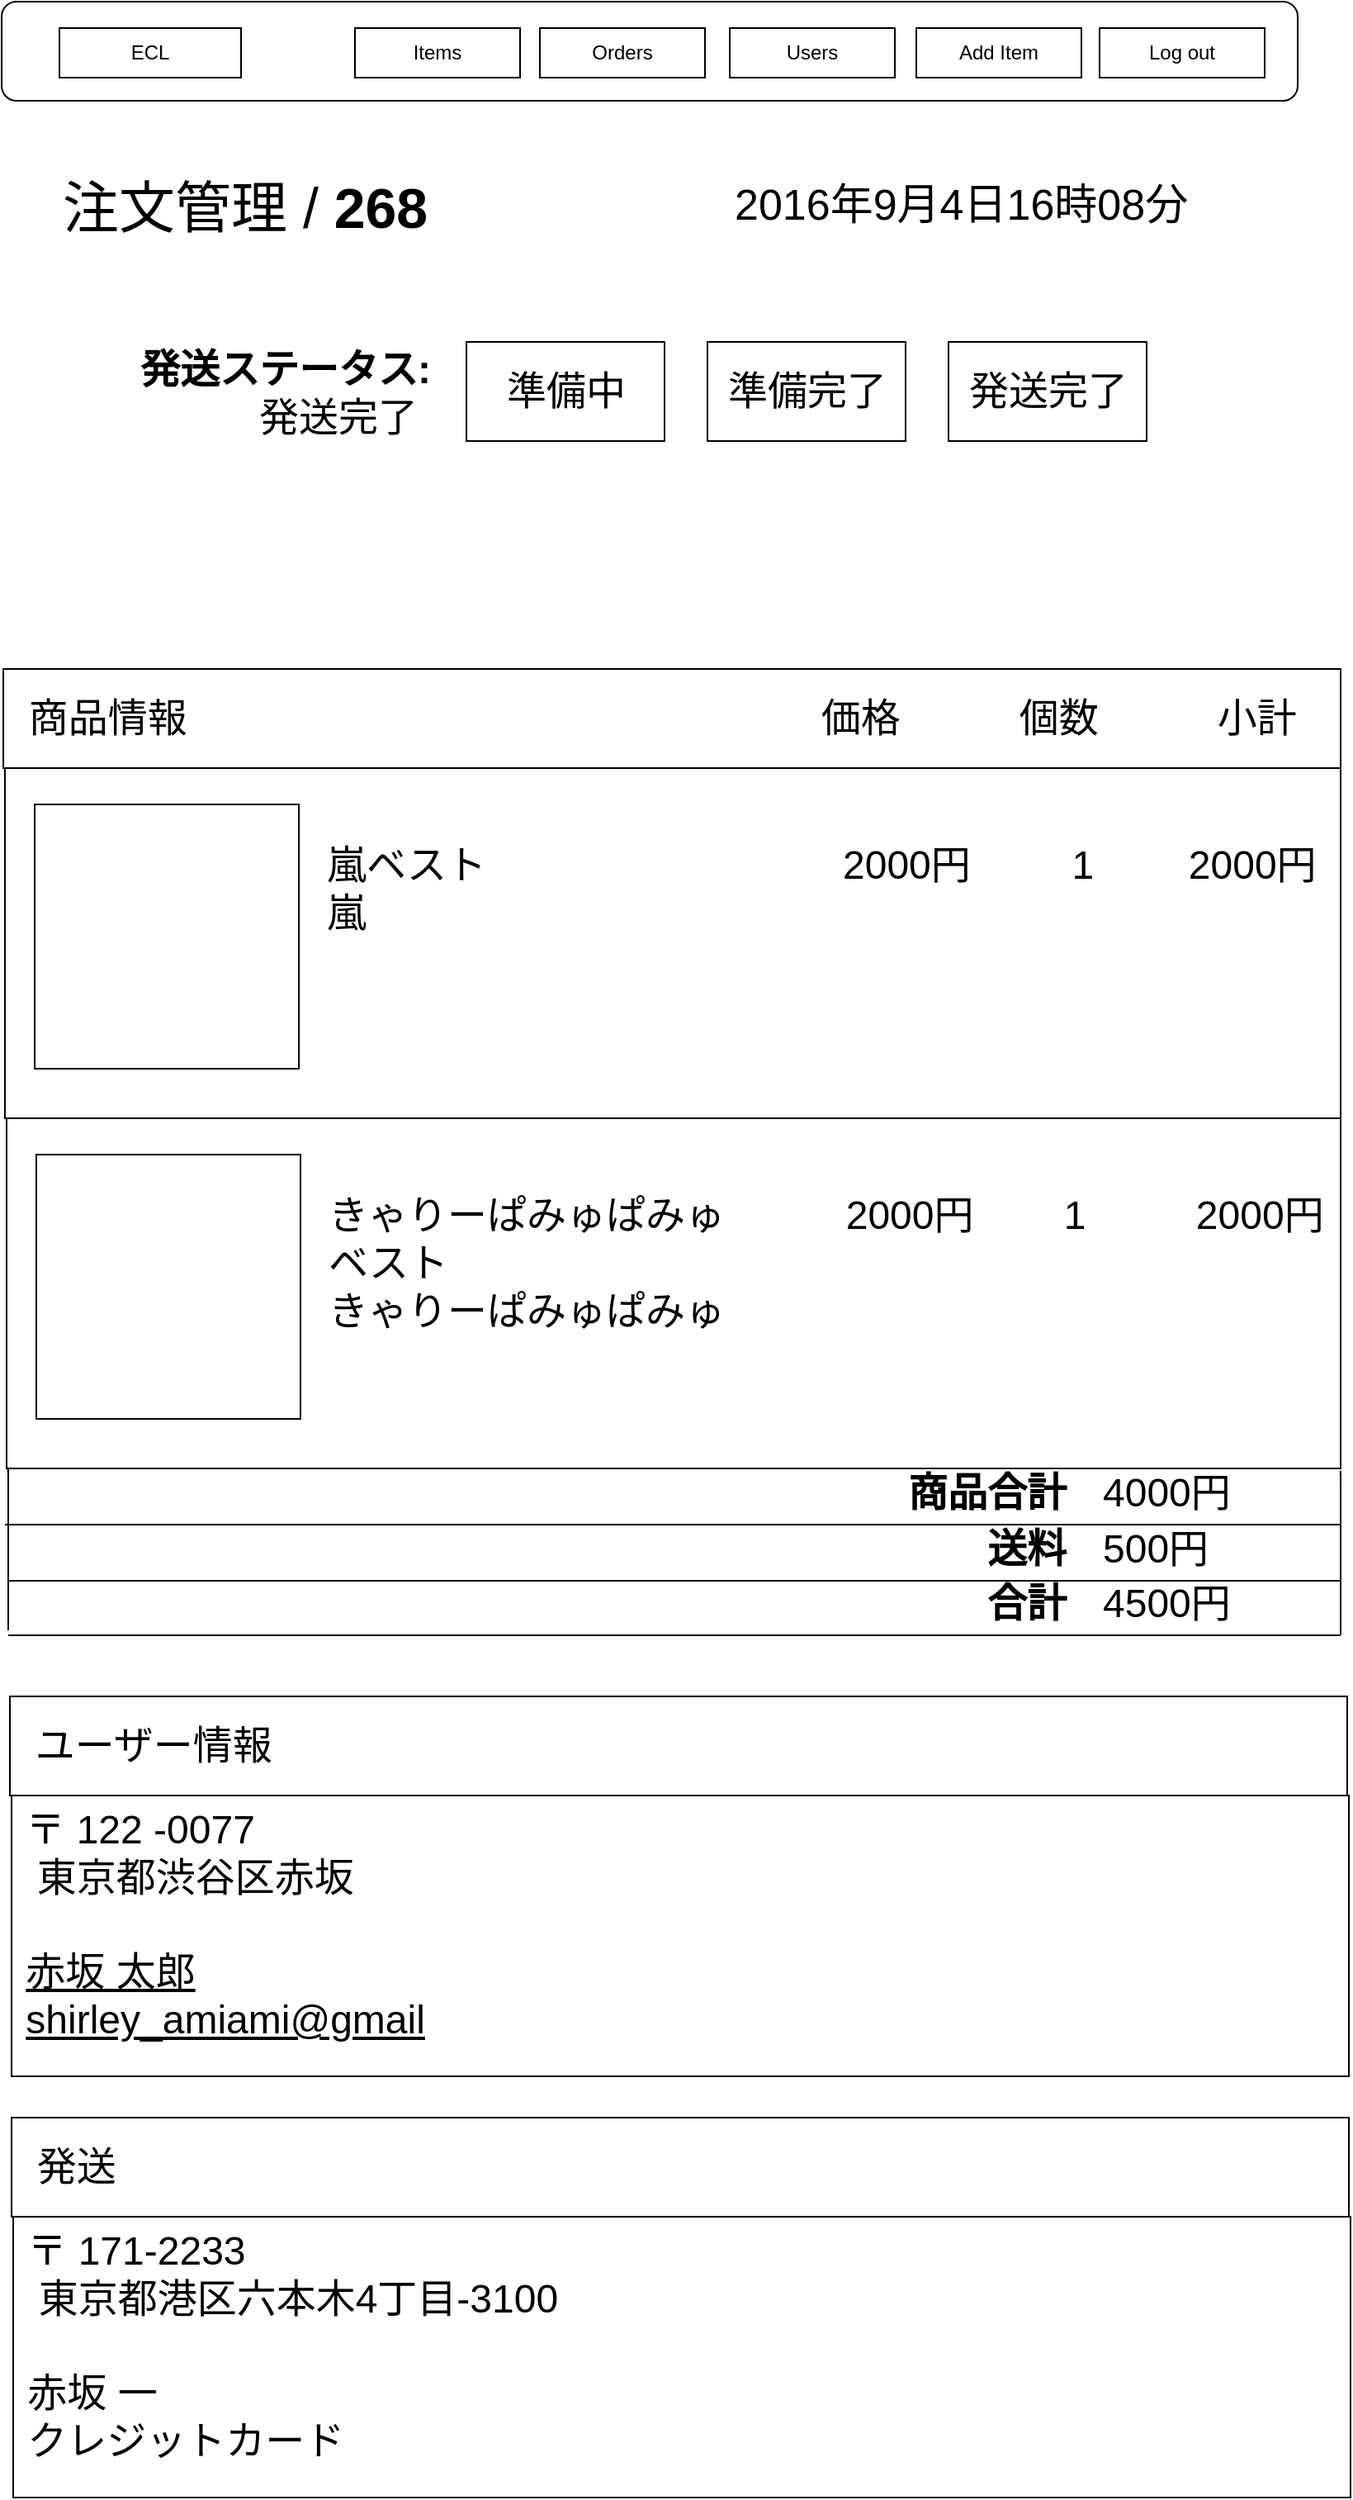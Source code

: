 <mxfile version="10.9.4" type="github"><diagram id="50Dxd6yPXRq7qMc2vB97" name="Page-1"><mxGraphModel dx="766" dy="427" grid="1" gridSize="10" guides="1" tooltips="1" connect="1" arrows="1" fold="1" page="1" pageScale="1" pageWidth="827" pageHeight="1169" math="0" shadow="0"><root><mxCell id="0"/><mxCell id="1" parent="0"/><mxCell id="yU847jWpAC5zH6UG1YoQ-23" value="&lt;p style=&quot;line-height: 140%&quot;&gt;4000円&lt;br&gt;500円&lt;br&gt;4500円&lt;br&gt;&lt;/p&gt;" style="rounded=0;whiteSpace=wrap;html=1;strokeColor=none;fillColor=none;fontSize=24;align=left;" parent="1" vertex="1"><mxGeometry x="690" y="940" width="120" height="60" as="geometry"/></mxCell><mxCell id="yU847jWpAC5zH6UG1YoQ-16" value="" style="rounded=0;whiteSpace=wrap;html=1;strokeColor=#000000;fontSize=24;fillColor=none;" parent="1" vertex="1"><mxGeometry x="27" y="498" width="809" height="212" as="geometry"/></mxCell><mxCell id="UZSk_sChq5RonT3k2Ovc-3" value="&lt;span style=&quot;font-family: &amp;#34;helvetica&amp;#34; , &amp;#34;arial&amp;#34; , sans-serif ; font-size: 0px&quot;&gt;%3CmxGraphModel%3E%3Croot%3E%3CmxCell%20id%3D%220%22%2F%3E%3CmxCell%20id%3D%221%22%20parent%3D%220%22%2F%3E%3CmxCell%20id%3D%222%22%20value%3D%22Top%22%20style%3D%22rounded%3D0%3BwhiteSpace%3Dwrap%3Bhtml%3D1%3B%22%20vertex%3D%221%22%20parent%3D%221%22%3E%3CmxGeometry%20x%3D%22317.5%22%20y%3D%2250%22%20width%3D%22100%22%20height%3D%2230%22%20as%3D%22geometry%22%2F%3E%3C%2FmxCell%3E%3C%2Froot%3E%3C%2FmxGraphModel%3E&lt;/span&gt;" style="rounded=1;whiteSpace=wrap;html=1;" parent="1" vertex="1"><mxGeometry x="25" y="34" width="785" height="60" as="geometry"/></mxCell><mxCell id="UZSk_sChq5RonT3k2Ovc-4" value="ECL" style="rounded=0;whiteSpace=wrap;html=1;" parent="1" vertex="1"><mxGeometry x="60" y="50" width="110" height="30" as="geometry"/></mxCell><mxCell id="UZSk_sChq5RonT3k2Ovc-5" value="Orders&lt;br&gt;" style="rounded=0;whiteSpace=wrap;html=1;" parent="1" vertex="1"><mxGeometry x="351" y="50" width="100" height="30" as="geometry"/></mxCell><mxCell id="UZSk_sChq5RonT3k2Ovc-6" value="Add Item" style="rounded=0;whiteSpace=wrap;html=1;" parent="1" vertex="1"><mxGeometry x="579" y="50" width="100" height="30" as="geometry"/></mxCell><mxCell id="UZSk_sChq5RonT3k2Ovc-7" value="Log out" style="rounded=0;whiteSpace=wrap;html=1;" parent="1" vertex="1"><mxGeometry x="690" y="50" width="100" height="30" as="geometry"/></mxCell><mxCell id="2L29x2qr-hP5VxPjzTvn-1" value="Users" style="rounded=0;whiteSpace=wrap;html=1;" parent="1" vertex="1"><mxGeometry x="466" y="50" width="100" height="30" as="geometry"/></mxCell><mxCell id="E9Q4vrdEMB38TKnSxNjb-2" value="Items" style="rounded=0;whiteSpace=wrap;html=1;" parent="1" vertex="1"><mxGeometry x="239" y="50" width="100" height="30" as="geometry"/></mxCell><mxCell id="yU847jWpAC5zH6UG1YoQ-1" value="&lt;font style=&quot;font-size: 34px;&quot;&gt;注文管理 / &lt;b style=&quot;font-size: 34px;&quot;&gt;268&lt;/b&gt;&amp;nbsp;&lt;/font&gt;" style="text;html=1;resizable=0;points=[];autosize=1;align=left;verticalAlign=top;spacingTop=-4;fontSize=34;" parent="1" vertex="1"><mxGeometry x="60" y="136" width="190" height="20" as="geometry"/></mxCell><mxCell id="yU847jWpAC5zH6UG1YoQ-2" value="&lt;font style=&quot;font-size: 26px&quot;&gt;2016年9月4日16時08分&lt;/font&gt;" style="text;html=1;resizable=0;points=[];autosize=1;align=left;verticalAlign=top;spacingTop=-4;fontSize=34;" parent="1" vertex="1"><mxGeometry x="467" y="131" width="290" height="50" as="geometry"/></mxCell><mxCell id="yU847jWpAC5zH6UG1YoQ-6" value="&lt;b&gt;発送ステータス: &lt;br&gt;&lt;/b&gt;　　　発送完了" style="text;html=1;resizable=0;points=[];autosize=1;align=left;verticalAlign=top;spacingTop=-4;fontSize=24;" parent="1" vertex="1"><mxGeometry x="106.5" y="240" width="200" height="60" as="geometry"/></mxCell><mxCell id="yU847jWpAC5zH6UG1YoQ-7" value="準備中" style="rounded=0;whiteSpace=wrap;html=1;fontSize=24;" parent="1" vertex="1"><mxGeometry x="306.5" y="240" width="120" height="60" as="geometry"/></mxCell><mxCell id="yU847jWpAC5zH6UG1YoQ-8" value="準備完了" style="rounded=0;whiteSpace=wrap;html=1;fontSize=24;" parent="1" vertex="1"><mxGeometry x="452.5" y="240" width="120" height="60" as="geometry"/></mxCell><mxCell id="yU847jWpAC5zH6UG1YoQ-10" value="発送完了" style="rounded=0;whiteSpace=wrap;html=1;fontSize=24;" parent="1" vertex="1"><mxGeometry x="598.5" y="240" width="120" height="60" as="geometry"/></mxCell><mxCell id="yU847jWpAC5zH6UG1YoQ-12" value="" style="whiteSpace=wrap;html=1;aspect=fixed;fontSize=24;" parent="1" vertex="1"><mxGeometry x="45" y="520" width="160" height="160" as="geometry"/></mxCell><mxCell id="yU847jWpAC5zH6UG1YoQ-13" value="嵐ベスト　　　　&amp;nbsp; &amp;nbsp; &amp;nbsp; &amp;nbsp; &amp;nbsp; &amp;nbsp; &amp;nbsp; &amp;nbsp; &amp;nbsp; 2000円　　&amp;nbsp; 1&amp;nbsp; &amp;nbsp; &amp;nbsp;　2000円&lt;br&gt;嵐" style="text;html=1;resizable=0;points=[];autosize=1;align=left;verticalAlign=top;spacingTop=-4;fontSize=24;" parent="1" vertex="1"><mxGeometry x="220" y="540" width="610" height="60" as="geometry"/></mxCell><mxCell id="yU847jWpAC5zH6UG1YoQ-17" value="" style="rounded=0;whiteSpace=wrap;html=1;strokeColor=#000000;fontSize=24;fillColor=none;" parent="1" vertex="1"><mxGeometry x="28" y="710" width="808" height="212" as="geometry"/></mxCell><mxCell id="yU847jWpAC5zH6UG1YoQ-18" value="" style="whiteSpace=wrap;html=1;aspect=fixed;fontSize=24;" parent="1" vertex="1"><mxGeometry x="46" y="732" width="160" height="160" as="geometry"/></mxCell><mxCell id="yU847jWpAC5zH6UG1YoQ-19" value="きゃりーぱみゅぱみゅ&amp;nbsp; &amp;nbsp; &amp;nbsp; &amp;nbsp; &amp;nbsp; &amp;nbsp;2000円　 　1&amp;nbsp; &amp;nbsp; &amp;nbsp; &amp;nbsp; &amp;nbsp; 2000円&lt;br&gt;ベスト&lt;br&gt;きゃりーぱみゅぱみゅ" style="text;html=1;resizable=0;points=[];autosize=1;align=left;verticalAlign=top;spacingTop=-4;fontSize=24;" parent="1" vertex="1"><mxGeometry x="221" y="752" width="620" height="90" as="geometry"/></mxCell><mxCell id="yU847jWpAC5zH6UG1YoQ-22" value="&lt;b style=&quot;line-height: 140%&quot;&gt;商品合計&lt;br&gt;送料&lt;br&gt;合計&lt;/b&gt;" style="rounded=0;whiteSpace=wrap;html=1;strokeColor=none;fillColor=none;fontSize=24;align=right;" parent="1" vertex="1"><mxGeometry x="502" y="940" width="170" height="60" as="geometry"/></mxCell><mxCell id="yU847jWpAC5zH6UG1YoQ-26" value="" style="endArrow=none;html=1;fontSize=24;entryX=0.001;entryY=1.011;entryDx=0;entryDy=0;entryPerimeter=0;" parent="1" target="yU847jWpAC5zH6UG1YoQ-17" edge="1"><mxGeometry width="50" height="50" relative="1" as="geometry"><mxPoint x="29" y="1020" as="sourcePoint"/><mxPoint x="80" y="1080" as="targetPoint"/><Array as="points"><mxPoint x="29" y="920"/></Array></mxGeometry></mxCell><mxCell id="yU847jWpAC5zH6UG1YoQ-27" value="" style="endArrow=none;html=1;fontSize=24;" parent="1" edge="1"><mxGeometry width="50" height="50" relative="1" as="geometry"><mxPoint x="835.5" y="1023" as="sourcePoint"/><mxPoint x="29" y="1023" as="targetPoint"/><Array as="points"/></mxGeometry></mxCell><mxCell id="yU847jWpAC5zH6UG1YoQ-28" value="" style="endArrow=none;html=1;fontSize=24;" parent="1" edge="1"><mxGeometry width="50" height="50" relative="1" as="geometry"><mxPoint x="836" y="990" as="sourcePoint"/><mxPoint x="29" y="990" as="targetPoint"/><Array as="points"/></mxGeometry></mxCell><mxCell id="yU847jWpAC5zH6UG1YoQ-29" value="" style="endArrow=none;html=1;fontSize=24;" parent="1" edge="1"><mxGeometry width="50" height="50" relative="1" as="geometry"><mxPoint x="835.5" y="956" as="sourcePoint"/><mxPoint x="27" y="956" as="targetPoint"/><Array as="points"/></mxGeometry></mxCell><mxCell id="yU847jWpAC5zH6UG1YoQ-30" value="" style="endArrow=none;html=1;fontSize=24;entryX=0.001;entryY=1.011;entryDx=0;entryDy=0;entryPerimeter=0;" parent="1" edge="1"><mxGeometry width="50" height="50" relative="1" as="geometry"><mxPoint x="836" y="1023" as="sourcePoint"/><mxPoint x="835.857" y="926.286" as="targetPoint"/><Array as="points"><mxPoint x="836" y="922"/></Array></mxGeometry></mxCell><mxCell id="yU847jWpAC5zH6UG1YoQ-32" value="&amp;nbsp; ユーザー情報" style="rounded=0;whiteSpace=wrap;html=1;strokeColor=#000000;fillColor=none;fontSize=24;align=left;" parent="1" vertex="1"><mxGeometry x="30" y="1060" width="810" height="60" as="geometry"/></mxCell><mxCell id="yU847jWpAC5zH6UG1YoQ-33" value="&amp;nbsp;〒 122 -0077&lt;br&gt;&amp;nbsp; 東京都渋谷区赤坂&lt;br&gt;&lt;br&gt;&amp;nbsp;&lt;u&gt;赤坂 太郎&lt;/u&gt;&lt;br&gt;&amp;nbsp;&lt;u&gt;shirley_amiami@gmail&lt;/u&gt;" style="rounded=0;whiteSpace=wrap;html=1;strokeColor=#000000;fillColor=none;fontSize=24;align=left;verticalAlign=top;" parent="1" vertex="1"><mxGeometry x="31" y="1120" width="810" height="170" as="geometry"/></mxCell><mxCell id="yU847jWpAC5zH6UG1YoQ-34" value="&amp;nbsp; 発送" style="rounded=0;whiteSpace=wrap;html=1;strokeColor=#000000;fillColor=none;fontSize=24;align=left;" parent="1" vertex="1"><mxGeometry x="31" y="1315" width="810" height="60" as="geometry"/></mxCell><mxCell id="yU847jWpAC5zH6UG1YoQ-35" value="&amp;nbsp;〒 171-2233&lt;br&gt;&amp;nbsp; 東京都港区六本木4丁目-3100&lt;br&gt;&lt;br&gt;&amp;nbsp;赤坂 一&lt;br&gt;&amp;nbsp;クレジットカード" style="rounded=0;whiteSpace=wrap;html=1;strokeColor=#000000;fillColor=none;fontSize=24;align=left;verticalAlign=top;" parent="1" vertex="1"><mxGeometry x="32" y="1375" width="810" height="170" as="geometry"/></mxCell><mxCell id="yU847jWpAC5zH6UG1YoQ-36" value="&amp;nbsp; 商品情報　　　　　　　　　　　　　　　　価格　　　個数　　　小計" style="rounded=0;whiteSpace=wrap;html=1;strokeColor=#000000;fillColor=none;fontSize=24;align=left;" parent="1" vertex="1"><mxGeometry x="26" y="438" width="810" height="60" as="geometry"/></mxCell></root></mxGraphModel></diagram></mxfile>